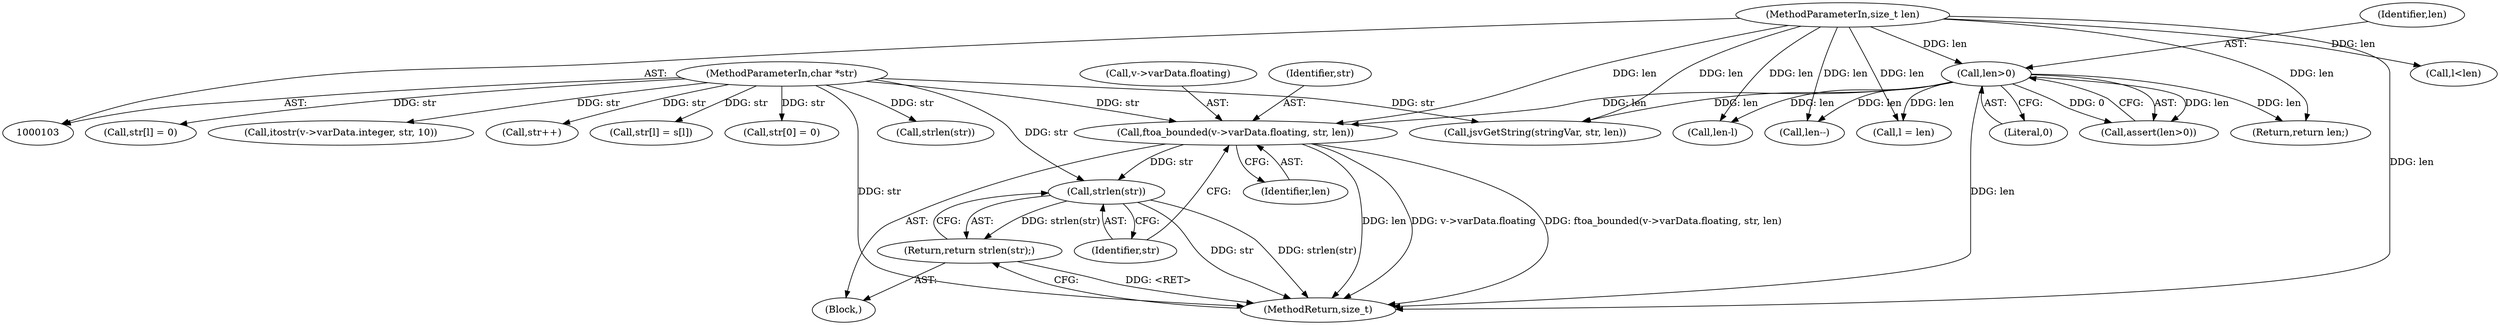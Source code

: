digraph "0_Espruino_ce1924193862d58cb43d3d4d9dada710a8361b89@pointer" {
"1000171" [label="(Call,ftoa_bounded(v->varData.floating, str, len))"];
"1000105" [label="(MethodParameterIn,char *str)"];
"1000109" [label="(Call,len>0)"];
"1000106" [label="(MethodParameterIn,size_t len)"];
"1000180" [label="(Call,strlen(str))"];
"1000179" [label="(Return,return strlen(str);)"];
"1000192" [label="(Call,l = len)"];
"1000172" [label="(Call,v->varData.floating)"];
"1000106" [label="(MethodParameterIn,size_t len)"];
"1000178" [label="(Identifier,len)"];
"1000108" [label="(Call,assert(len>0))"];
"1000177" [label="(Identifier,str)"];
"1000219" [label="(Return,return len;)"];
"1000179" [label="(Return,return strlen(str);)"];
"1000181" [label="(Identifier,str)"];
"1000143" [label="(Call,str[l] = 0)"];
"1000155" [label="(Call,itostr(v->varData.integer, str, 10))"];
"1000278" [label="(MethodReturn,size_t)"];
"1000171" [label="(Call,ftoa_bounded(v->varData.floating, str, len))"];
"1000130" [label="(Call,l<len)"];
"1000134" [label="(Call,str[l] = s[l])"];
"1000111" [label="(Literal,0)"];
"1000110" [label="(Identifier,len)"];
"1000239" [label="(Call,len-l)"];
"1000223" [label="(Call,str++)"];
"1000105" [label="(MethodParameterIn,char *str)"];
"1000120" [label="(Call,len--)"];
"1000268" [label="(Call,str[0] = 0)"];
"1000170" [label="(Block,)"];
"1000164" [label="(Call,strlen(str))"];
"1000258" [label="(Call,jsvGetString(stringVar, str, len))"];
"1000180" [label="(Call,strlen(str))"];
"1000109" [label="(Call,len>0)"];
"1000171" -> "1000170"  [label="AST: "];
"1000171" -> "1000178"  [label="CFG: "];
"1000172" -> "1000171"  [label="AST: "];
"1000177" -> "1000171"  [label="AST: "];
"1000178" -> "1000171"  [label="AST: "];
"1000181" -> "1000171"  [label="CFG: "];
"1000171" -> "1000278"  [label="DDG: len"];
"1000171" -> "1000278"  [label="DDG: v->varData.floating"];
"1000171" -> "1000278"  [label="DDG: ftoa_bounded(v->varData.floating, str, len)"];
"1000105" -> "1000171"  [label="DDG: str"];
"1000109" -> "1000171"  [label="DDG: len"];
"1000106" -> "1000171"  [label="DDG: len"];
"1000171" -> "1000180"  [label="DDG: str"];
"1000105" -> "1000103"  [label="AST: "];
"1000105" -> "1000278"  [label="DDG: str"];
"1000105" -> "1000134"  [label="DDG: str"];
"1000105" -> "1000143"  [label="DDG: str"];
"1000105" -> "1000155"  [label="DDG: str"];
"1000105" -> "1000164"  [label="DDG: str"];
"1000105" -> "1000180"  [label="DDG: str"];
"1000105" -> "1000223"  [label="DDG: str"];
"1000105" -> "1000258"  [label="DDG: str"];
"1000105" -> "1000268"  [label="DDG: str"];
"1000109" -> "1000108"  [label="AST: "];
"1000109" -> "1000111"  [label="CFG: "];
"1000110" -> "1000109"  [label="AST: "];
"1000111" -> "1000109"  [label="AST: "];
"1000108" -> "1000109"  [label="CFG: "];
"1000109" -> "1000278"  [label="DDG: len"];
"1000109" -> "1000108"  [label="DDG: len"];
"1000109" -> "1000108"  [label="DDG: 0"];
"1000106" -> "1000109"  [label="DDG: len"];
"1000109" -> "1000120"  [label="DDG: len"];
"1000109" -> "1000192"  [label="DDG: len"];
"1000109" -> "1000219"  [label="DDG: len"];
"1000109" -> "1000239"  [label="DDG: len"];
"1000109" -> "1000258"  [label="DDG: len"];
"1000106" -> "1000103"  [label="AST: "];
"1000106" -> "1000278"  [label="DDG: len"];
"1000106" -> "1000120"  [label="DDG: len"];
"1000106" -> "1000130"  [label="DDG: len"];
"1000106" -> "1000192"  [label="DDG: len"];
"1000106" -> "1000219"  [label="DDG: len"];
"1000106" -> "1000239"  [label="DDG: len"];
"1000106" -> "1000258"  [label="DDG: len"];
"1000180" -> "1000179"  [label="AST: "];
"1000180" -> "1000181"  [label="CFG: "];
"1000181" -> "1000180"  [label="AST: "];
"1000179" -> "1000180"  [label="CFG: "];
"1000180" -> "1000278"  [label="DDG: str"];
"1000180" -> "1000278"  [label="DDG: strlen(str)"];
"1000180" -> "1000179"  [label="DDG: strlen(str)"];
"1000179" -> "1000170"  [label="AST: "];
"1000278" -> "1000179"  [label="CFG: "];
"1000179" -> "1000278"  [label="DDG: <RET>"];
}
